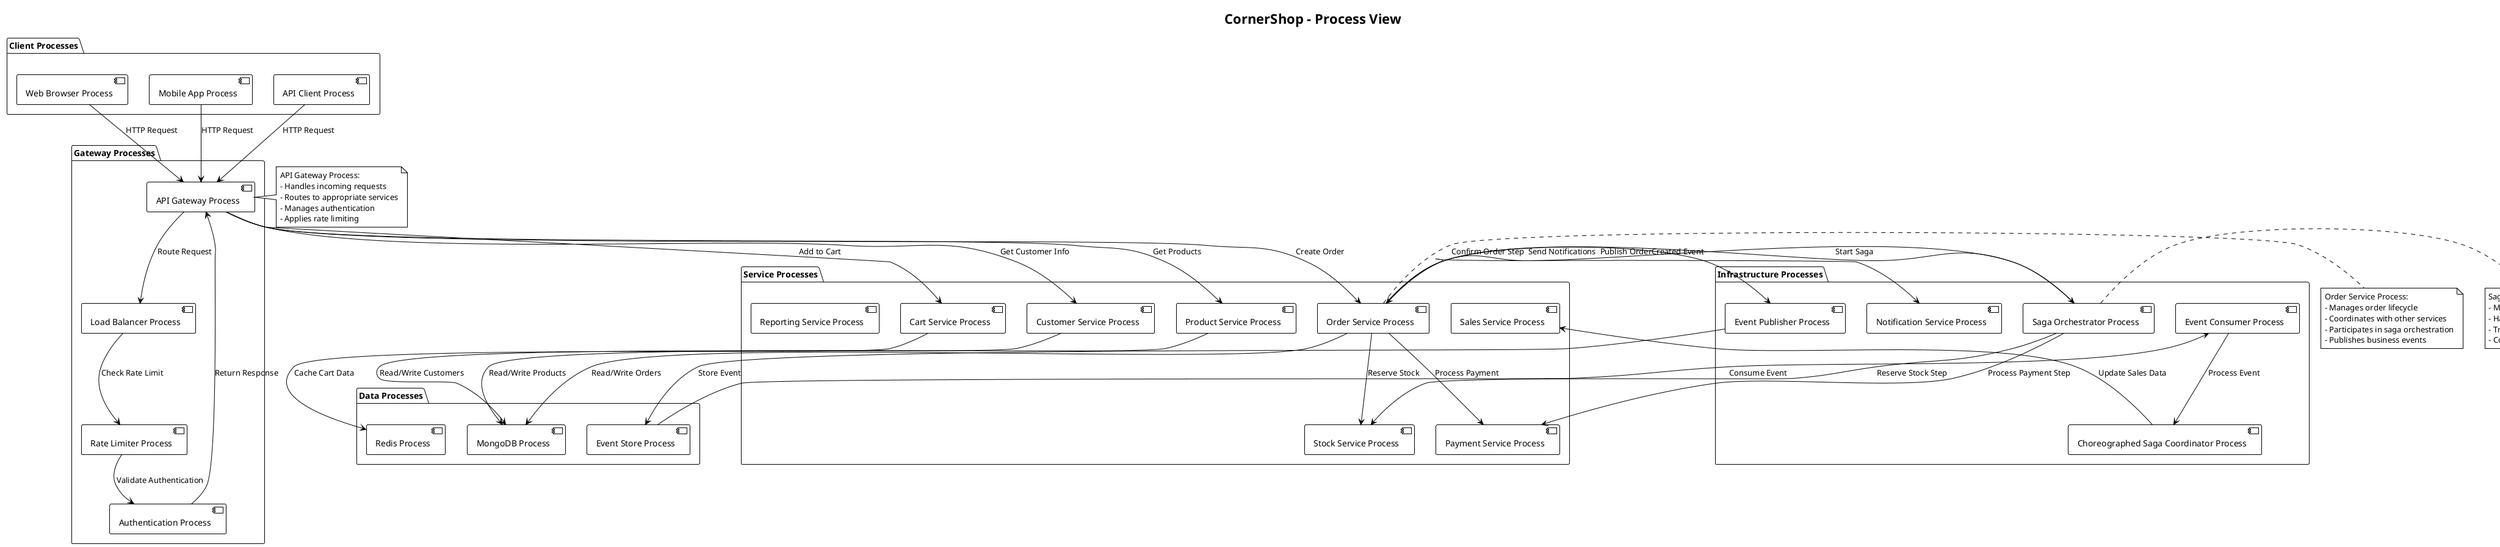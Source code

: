 @startuml CornerShop Process View
!theme plain
skinparam backgroundColor #FFFFFF

title CornerShop - Process View

package "Client Processes" {
    [Web Browser Process] as WBP
    [Mobile App Process] as MAP
    [API Client Process] as ACP
}

package "Gateway Processes" {
    [API Gateway Process] as AGP
    [Load Balancer Process] as LBP
    [Rate Limiter Process] as RLP
    [Authentication Process] as AUTHP
}

package "Service Processes" {
    [Product Service Process] as PSP
    [Customer Service Process] as CSP
    [Cart Service Process] as CARTP
    [Order Service Process] as OSP
    [Payment Service Process] as PAYP
    [Stock Service Process] as SSP
    [Sales Service Process] as SALESP
    [Reporting Service Process] as RSP
}

package "Infrastructure Processes" {
    [Saga Orchestrator Process] as SOP
    [Choreographed Saga Coordinator Process] as CSCP
    [Event Publisher Process] as EPP
    [Event Consumer Process] as ECP
    [Notification Service Process] as NSP
}

package "Data Processes" {
    [MongoDB Process] as MDBP
    [Redis Process] as REDISP
    [Event Store Process] as EVTSTOREP
}

' Client to Gateway process interactions
WBP --> AGP : HTTP Request
MAP --> AGP : HTTP Request
ACP --> AGP : HTTP Request

' Gateway process flow
AGP --> LBP : Route Request
LBP --> RLP : Check Rate Limit
RLP --> AUTHP : Validate Authentication
AUTHP --> AGP : Return Response

' Service process interactions for typical flow
AGP --> PSP : Get Products
AGP --> CSP : Get Customer Info
AGP --> CARTP : Add to Cart
AGP --> OSP : Create Order

' Order processing flow
OSP --> SSP : Reserve Stock
OSP --> PAYP : Process Payment
OSP --> NSP : Send Notifications

' Saga process interactions
OSP --> SOP : Start Saga
SOP --> SSP : Reserve Stock Step
SOP --> PAYP : Process Payment Step
SOP --> OSP : Confirm Order Step

' Event-driven process interactions
OSP --> EPP : Publish OrderCreated Event
EPP --> EVTSTOREP : Store Event
EVTSTOREP --> ECP : Consume Event
ECP --> CSCP : Process Event
CSCP --> SALESP : Update Sales Data

' Data process interactions
PSP --> MDBP : Read/Write Products
CSP --> MDBP : Read/Write Customers
OSP --> MDBP : Read/Write Orders
CARTP --> REDISP : Cache Cart Data

' Process lifecycle
note right of AGP
  API Gateway Process:
  - Handles incoming requests
  - Routes to appropriate services
  - Manages authentication
  - Applies rate limiting
end note

note right of OSP
  Order Service Process:
  - Manages order lifecycle
  - Coordinates with other services
  - Participates in saga orchestration
  - Publishes business events
end note

note right of SOP
  Saga Orchestrator Process:
  - Manages distributed transactions
  - Handles compensation logic
  - Tracks saga state
  - Coordinates service interactions
end note

@enduml 